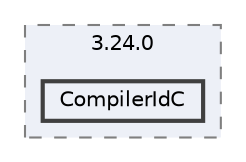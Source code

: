 digraph "build/bootloader/CMakeFiles/3.24.0/CompilerIdC"
{
 // LATEX_PDF_SIZE
  bgcolor="transparent";
  edge [fontname=Helvetica,fontsize=10,labelfontname=Helvetica,labelfontsize=10];
  node [fontname=Helvetica,fontsize=10,shape=box,height=0.2,width=0.4];
  compound=true
  subgraph clusterdir_ddf20132b7870d7d3b8b329d8f770655 {
    graph [ bgcolor="#edf0f7", pencolor="grey50", label="3.24.0", fontname=Helvetica,fontsize=10 style="filled,dashed", URL="dir_ddf20132b7870d7d3b8b329d8f770655.html",tooltip=""]
  dir_01247f1a9feff44447c8167bb4ed32ba [label="CompilerIdC", fillcolor="#edf0f7", color="grey25", style="filled,bold", URL="dir_01247f1a9feff44447c8167bb4ed32ba.html",tooltip=""];
  }
}
